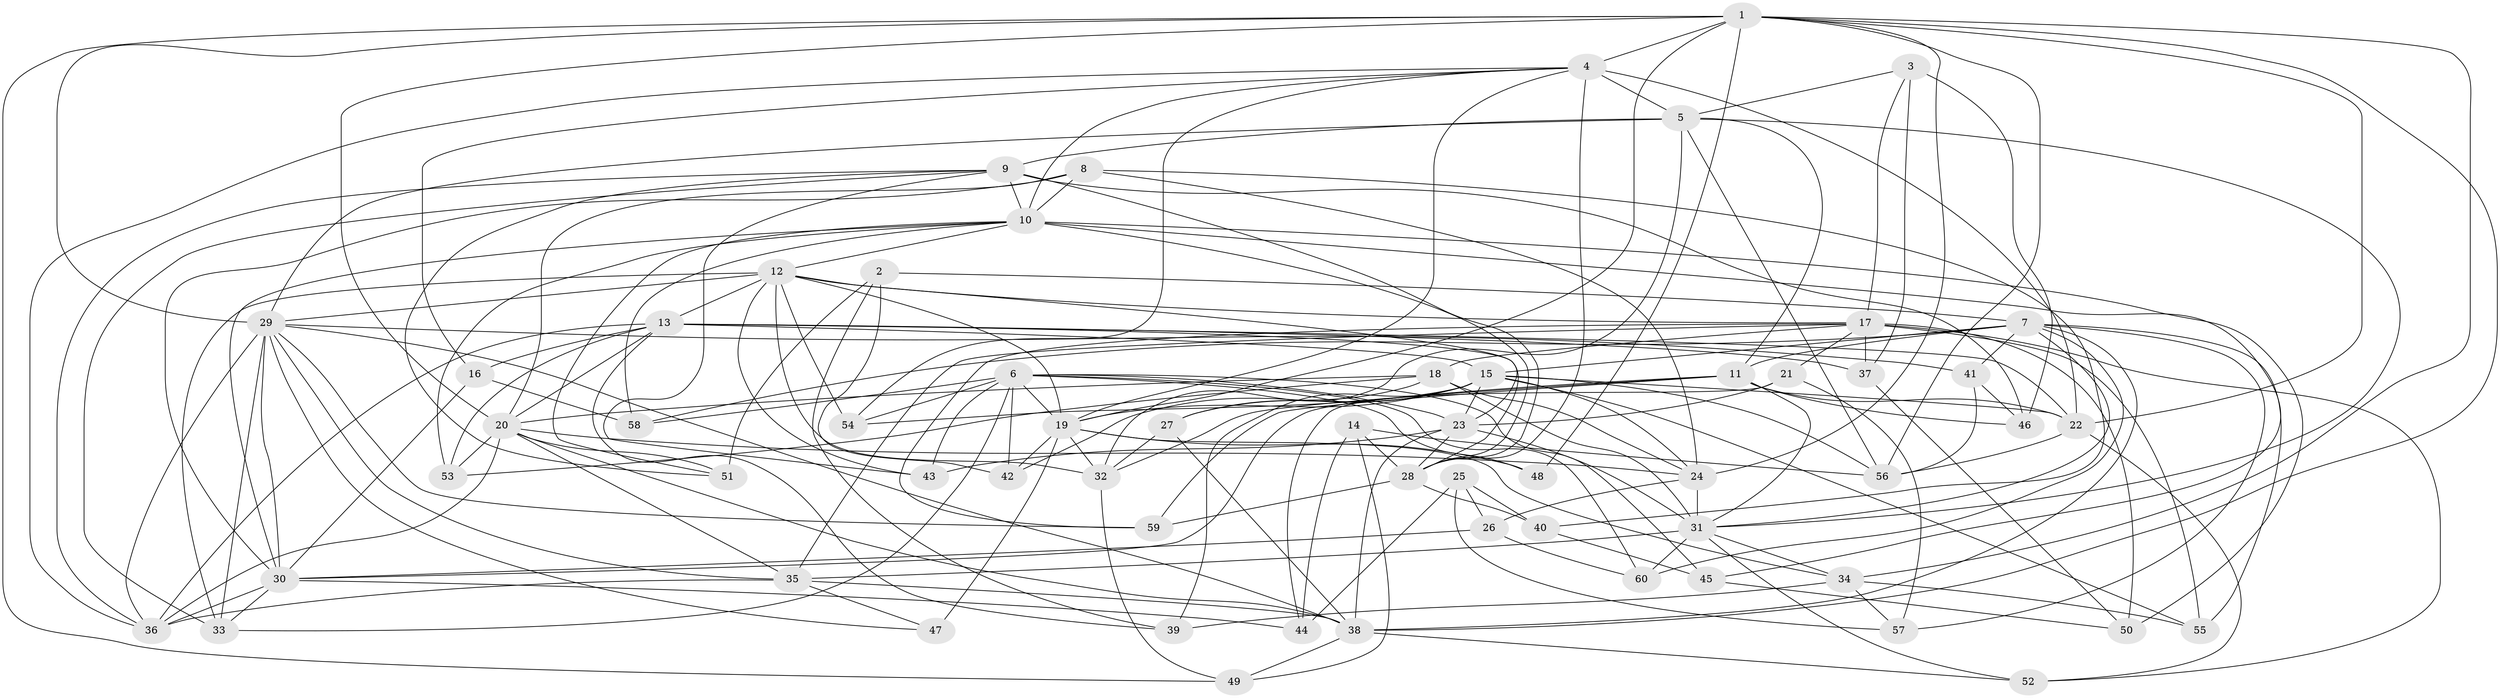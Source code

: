 // original degree distribution, {4: 1.0}
// Generated by graph-tools (version 1.1) at 2025/53/03/04/25 22:53:51]
// undirected, 60 vertices, 186 edges
graph export_dot {
  node [color=gray90,style=filled];
  1;
  2;
  3;
  4;
  5;
  6;
  7;
  8;
  9;
  10;
  11;
  12;
  13;
  14;
  15;
  16;
  17;
  18;
  19;
  20;
  21;
  22;
  23;
  24;
  25;
  26;
  27;
  28;
  29;
  30;
  31;
  32;
  33;
  34;
  35;
  36;
  37;
  38;
  39;
  40;
  41;
  42;
  43;
  44;
  45;
  46;
  47;
  48;
  49;
  50;
  51;
  52;
  53;
  54;
  55;
  56;
  57;
  58;
  59;
  60;
  1 -- 4 [weight=2.0];
  1 -- 19 [weight=1.0];
  1 -- 20 [weight=1.0];
  1 -- 22 [weight=1.0];
  1 -- 24 [weight=1.0];
  1 -- 29 [weight=1.0];
  1 -- 34 [weight=1.0];
  1 -- 38 [weight=1.0];
  1 -- 48 [weight=1.0];
  1 -- 49 [weight=1.0];
  1 -- 56 [weight=1.0];
  2 -- 7 [weight=1.0];
  2 -- 39 [weight=1.0];
  2 -- 42 [weight=1.0];
  2 -- 51 [weight=1.0];
  3 -- 5 [weight=1.0];
  3 -- 17 [weight=1.0];
  3 -- 37 [weight=1.0];
  3 -- 46 [weight=1.0];
  4 -- 5 [weight=3.0];
  4 -- 10 [weight=1.0];
  4 -- 16 [weight=1.0];
  4 -- 19 [weight=1.0];
  4 -- 22 [weight=1.0];
  4 -- 28 [weight=1.0];
  4 -- 36 [weight=1.0];
  4 -- 54 [weight=1.0];
  5 -- 9 [weight=2.0];
  5 -- 11 [weight=2.0];
  5 -- 29 [weight=1.0];
  5 -- 31 [weight=1.0];
  5 -- 32 [weight=1.0];
  5 -- 56 [weight=1.0];
  6 -- 19 [weight=1.0];
  6 -- 23 [weight=1.0];
  6 -- 33 [weight=1.0];
  6 -- 42 [weight=1.0];
  6 -- 43 [weight=1.0];
  6 -- 45 [weight=1.0];
  6 -- 48 [weight=1.0];
  6 -- 54 [weight=1.0];
  6 -- 58 [weight=1.0];
  6 -- 60 [weight=1.0];
  7 -- 11 [weight=1.0];
  7 -- 15 [weight=1.0];
  7 -- 31 [weight=1.0];
  7 -- 38 [weight=1.0];
  7 -- 41 [weight=3.0];
  7 -- 55 [weight=1.0];
  7 -- 57 [weight=1.0];
  7 -- 58 [weight=1.0];
  7 -- 60 [weight=1.0];
  8 -- 10 [weight=2.0];
  8 -- 20 [weight=1.0];
  8 -- 24 [weight=1.0];
  8 -- 30 [weight=1.0];
  8 -- 40 [weight=1.0];
  9 -- 10 [weight=1.0];
  9 -- 28 [weight=2.0];
  9 -- 33 [weight=1.0];
  9 -- 36 [weight=1.0];
  9 -- 43 [weight=1.0];
  9 -- 46 [weight=1.0];
  9 -- 51 [weight=1.0];
  10 -- 12 [weight=1.0];
  10 -- 28 [weight=1.0];
  10 -- 30 [weight=1.0];
  10 -- 45 [weight=1.0];
  10 -- 50 [weight=1.0];
  10 -- 51 [weight=1.0];
  10 -- 53 [weight=1.0];
  10 -- 58 [weight=1.0];
  11 -- 22 [weight=2.0];
  11 -- 30 [weight=1.0];
  11 -- 31 [weight=1.0];
  11 -- 32 [weight=1.0];
  11 -- 46 [weight=1.0];
  11 -- 59 [weight=1.0];
  12 -- 13 [weight=1.0];
  12 -- 17 [weight=1.0];
  12 -- 19 [weight=1.0];
  12 -- 23 [weight=1.0];
  12 -- 29 [weight=1.0];
  12 -- 32 [weight=1.0];
  12 -- 33 [weight=1.0];
  12 -- 43 [weight=1.0];
  12 -- 54 [weight=1.0];
  13 -- 15 [weight=1.0];
  13 -- 16 [weight=1.0];
  13 -- 20 [weight=1.0];
  13 -- 22 [weight=1.0];
  13 -- 28 [weight=1.0];
  13 -- 36 [weight=1.0];
  13 -- 37 [weight=1.0];
  13 -- 39 [weight=1.0];
  13 -- 53 [weight=1.0];
  14 -- 28 [weight=1.0];
  14 -- 44 [weight=1.0];
  14 -- 49 [weight=1.0];
  14 -- 56 [weight=1.0];
  15 -- 19 [weight=1.0];
  15 -- 22 [weight=1.0];
  15 -- 23 [weight=1.0];
  15 -- 24 [weight=1.0];
  15 -- 27 [weight=1.0];
  15 -- 39 [weight=1.0];
  15 -- 42 [weight=1.0];
  15 -- 54 [weight=1.0];
  15 -- 55 [weight=1.0];
  15 -- 56 [weight=1.0];
  16 -- 30 [weight=1.0];
  16 -- 58 [weight=1.0];
  17 -- 18 [weight=1.0];
  17 -- 21 [weight=1.0];
  17 -- 35 [weight=1.0];
  17 -- 37 [weight=1.0];
  17 -- 50 [weight=1.0];
  17 -- 52 [weight=1.0];
  17 -- 55 [weight=1.0];
  17 -- 59 [weight=1.0];
  18 -- 20 [weight=2.0];
  18 -- 24 [weight=1.0];
  18 -- 27 [weight=1.0];
  18 -- 31 [weight=2.0];
  18 -- 53 [weight=1.0];
  19 -- 32 [weight=1.0];
  19 -- 34 [weight=1.0];
  19 -- 42 [weight=1.0];
  19 -- 47 [weight=2.0];
  19 -- 48 [weight=2.0];
  20 -- 24 [weight=2.0];
  20 -- 35 [weight=1.0];
  20 -- 36 [weight=1.0];
  20 -- 38 [weight=1.0];
  20 -- 51 [weight=1.0];
  20 -- 53 [weight=1.0];
  21 -- 23 [weight=1.0];
  21 -- 44 [weight=1.0];
  21 -- 57 [weight=1.0];
  22 -- 52 [weight=1.0];
  22 -- 56 [weight=1.0];
  23 -- 28 [weight=2.0];
  23 -- 31 [weight=1.0];
  23 -- 38 [weight=2.0];
  23 -- 43 [weight=1.0];
  24 -- 26 [weight=1.0];
  24 -- 31 [weight=1.0];
  25 -- 26 [weight=1.0];
  25 -- 40 [weight=1.0];
  25 -- 44 [weight=1.0];
  25 -- 57 [weight=1.0];
  26 -- 30 [weight=1.0];
  26 -- 60 [weight=1.0];
  27 -- 32 [weight=1.0];
  27 -- 38 [weight=1.0];
  28 -- 40 [weight=1.0];
  28 -- 59 [weight=1.0];
  29 -- 30 [weight=1.0];
  29 -- 33 [weight=2.0];
  29 -- 35 [weight=1.0];
  29 -- 36 [weight=1.0];
  29 -- 38 [weight=1.0];
  29 -- 41 [weight=1.0];
  29 -- 47 [weight=1.0];
  29 -- 59 [weight=1.0];
  30 -- 33 [weight=1.0];
  30 -- 36 [weight=2.0];
  30 -- 44 [weight=1.0];
  31 -- 34 [weight=1.0];
  31 -- 35 [weight=2.0];
  31 -- 52 [weight=1.0];
  31 -- 60 [weight=1.0];
  32 -- 49 [weight=1.0];
  34 -- 39 [weight=1.0];
  34 -- 55 [weight=1.0];
  34 -- 57 [weight=1.0];
  35 -- 36 [weight=1.0];
  35 -- 38 [weight=1.0];
  35 -- 47 [weight=1.0];
  37 -- 50 [weight=1.0];
  38 -- 49 [weight=1.0];
  38 -- 52 [weight=1.0];
  40 -- 45 [weight=1.0];
  41 -- 46 [weight=1.0];
  41 -- 56 [weight=1.0];
  45 -- 50 [weight=1.0];
}
